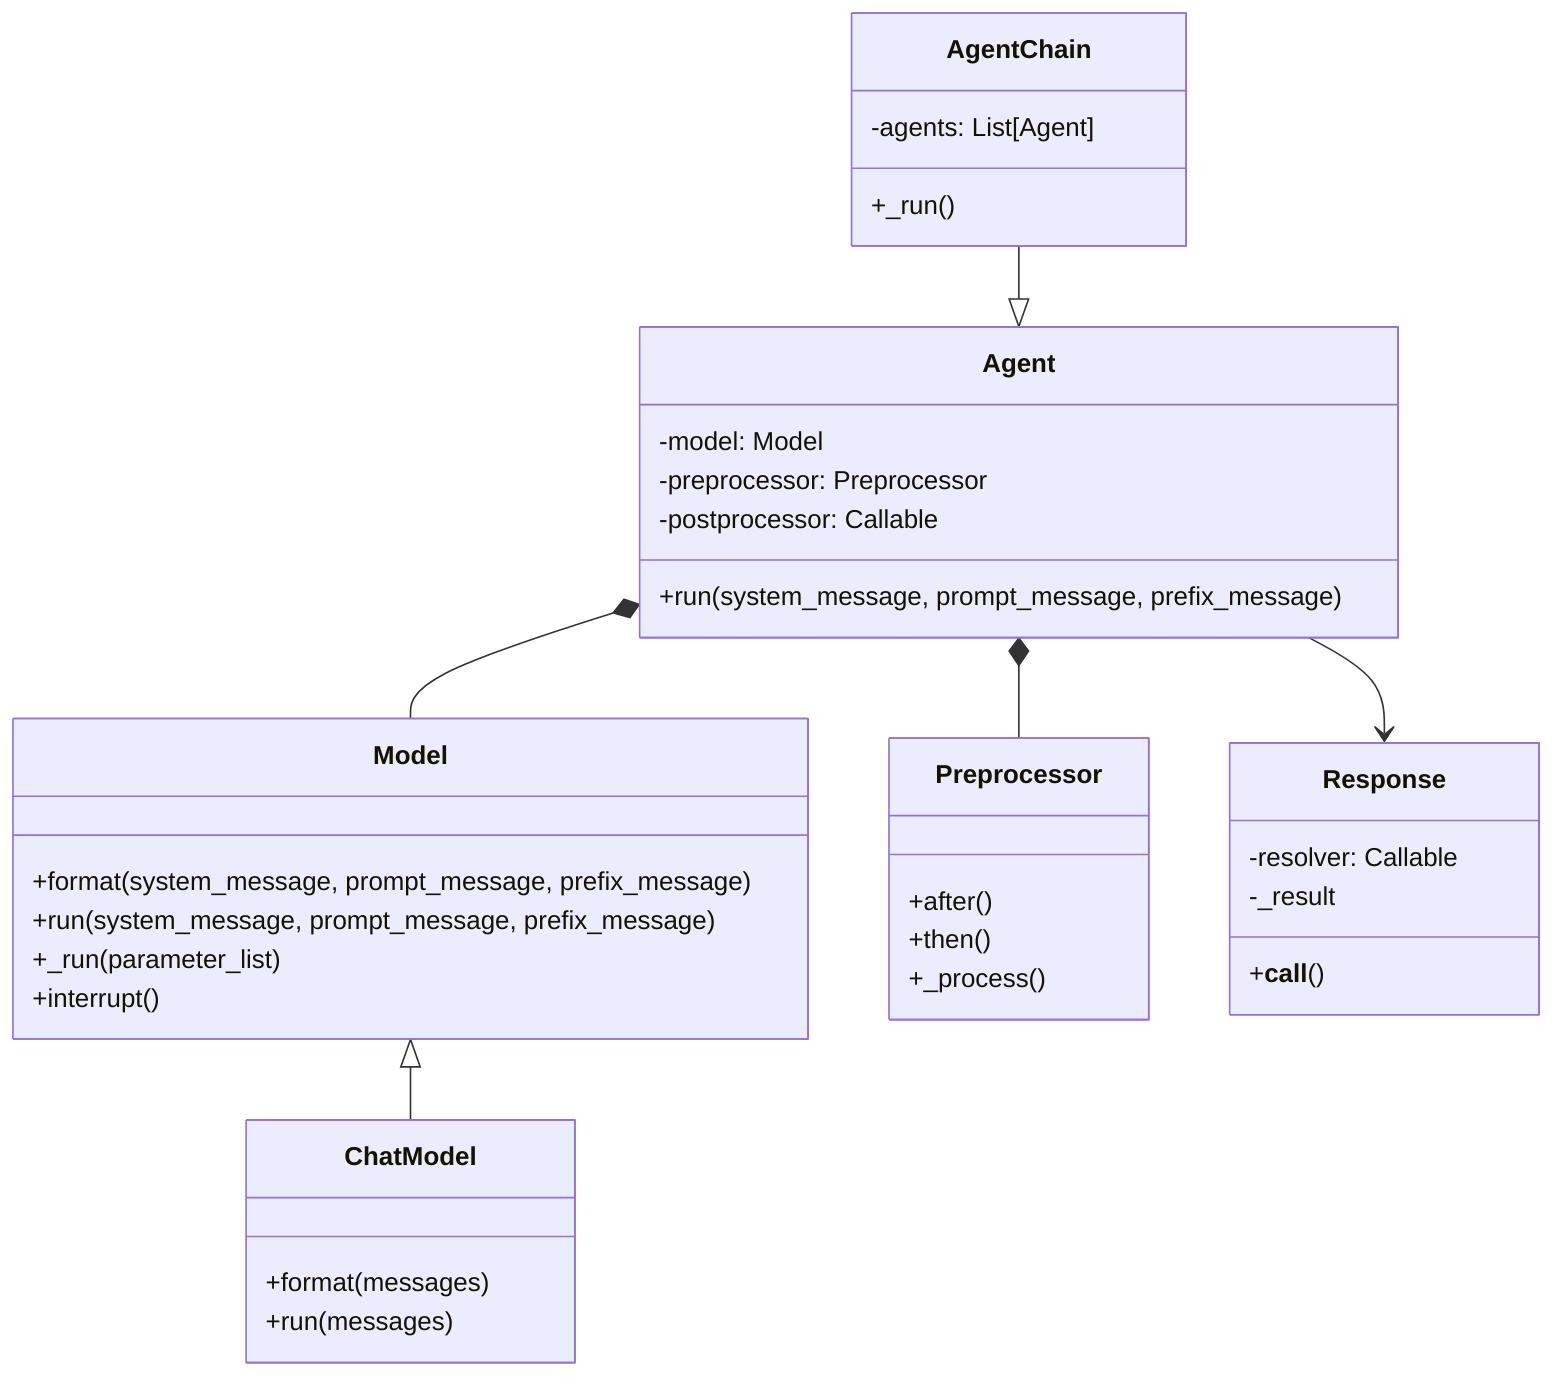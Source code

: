 classDiagram
    class Model {
        +format(system_message, prompt_message, prefix_message)
        +run(system_message, prompt_message, prefix_message)
        +_run(parameter_list)
        +interrupt()
    }
    
    class ChatModel {
        +format(messages)
        +run(messages)
    }
    
    class Agent {
        -model: Model
        -preprocessor: Preprocessor
        -postprocessor: Callable
        +run(system_message, prompt_message, prefix_message)
    }
    
    class Preprocessor {
        +after()
        +then()
        +_process()
    }
    
    class Response {
        -resolver: Callable
        -_result
        +__call__()
    }
    
    class AgentChain {
        -agents: List[Agent]
        +_run()
    }

    Model <|-- ChatModel
    Agent *-- Model
    Agent *-- Preprocessor
    Agent --> Response
    AgentChain --|> Agent